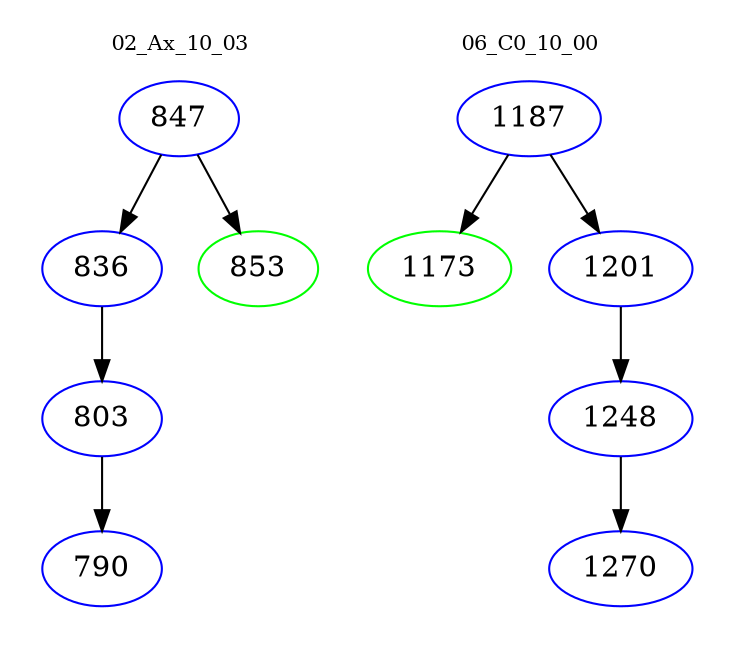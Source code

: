 digraph{
subgraph cluster_0 {
color = white
label = "02_Ax_10_03";
fontsize=10;
T0_847 [label="847", color="blue"]
T0_847 -> T0_836 [color="black"]
T0_836 [label="836", color="blue"]
T0_836 -> T0_803 [color="black"]
T0_803 [label="803", color="blue"]
T0_803 -> T0_790 [color="black"]
T0_790 [label="790", color="blue"]
T0_847 -> T0_853 [color="black"]
T0_853 [label="853", color="green"]
}
subgraph cluster_1 {
color = white
label = "06_C0_10_00";
fontsize=10;
T1_1187 [label="1187", color="blue"]
T1_1187 -> T1_1173 [color="black"]
T1_1173 [label="1173", color="green"]
T1_1187 -> T1_1201 [color="black"]
T1_1201 [label="1201", color="blue"]
T1_1201 -> T1_1248 [color="black"]
T1_1248 [label="1248", color="blue"]
T1_1248 -> T1_1270 [color="black"]
T1_1270 [label="1270", color="blue"]
}
}
